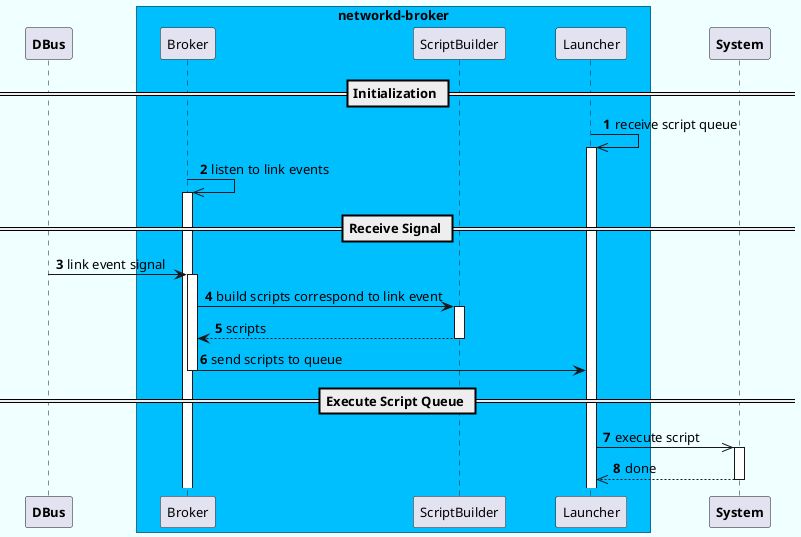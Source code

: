 @startuml networkd-broker

skinparam defaultFontName "Helvetica"
skinparam defaultFontSize 13
skinparam defaultFontColor black
skinparam BackgroundColor Azure
skinparam ParticipantPadding 20
skinparam BoxPadding 10
skinparam shadowing false

participant "**DBus**" as DBus

box "networkd-broker" #DeepSkyBlue
participant Broker
participant ScriptBuilder
participant Launcher
end box

participant "**System**" as System

autonumber

== Initialization ==
Launcher ->> Launcher ++ : receive script queue
Broker ->> Broker ++ : listen to link events

== Receive Signal ==
DBus -> Broker ++ : link event signal
Broker -> ScriptBuilder ++ : build scripts correspond to link event
return scripts
Broker -> Launcher --: send scripts to queue

== Execute Script Queue ==
Launcher ->> System ++ : execute script
return done

@enduml
